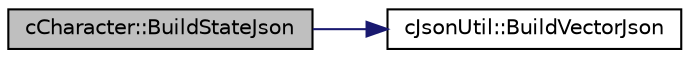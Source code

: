 digraph "cCharacter::BuildStateJson"
{
 // LATEX_PDF_SIZE
  edge [fontname="Helvetica",fontsize="10",labelfontname="Helvetica",labelfontsize="10"];
  node [fontname="Helvetica",fontsize="10",shape=record];
  rankdir="LR";
  Node1 [label="cCharacter::BuildStateJson",height=0.2,width=0.4,color="black", fillcolor="grey75", style="filled", fontcolor="black",tooltip=" "];
  Node1 -> Node2 [color="midnightblue",fontsize="10",style="solid",fontname="Helvetica"];
  Node2 [label="cJsonUtil::BuildVectorJson",height=0.2,width=0.4,color="black", fillcolor="white", style="filled",URL="$classc_json_util.html#aec23803fec702d398082aa5e03d664b0",tooltip=" "];
}
